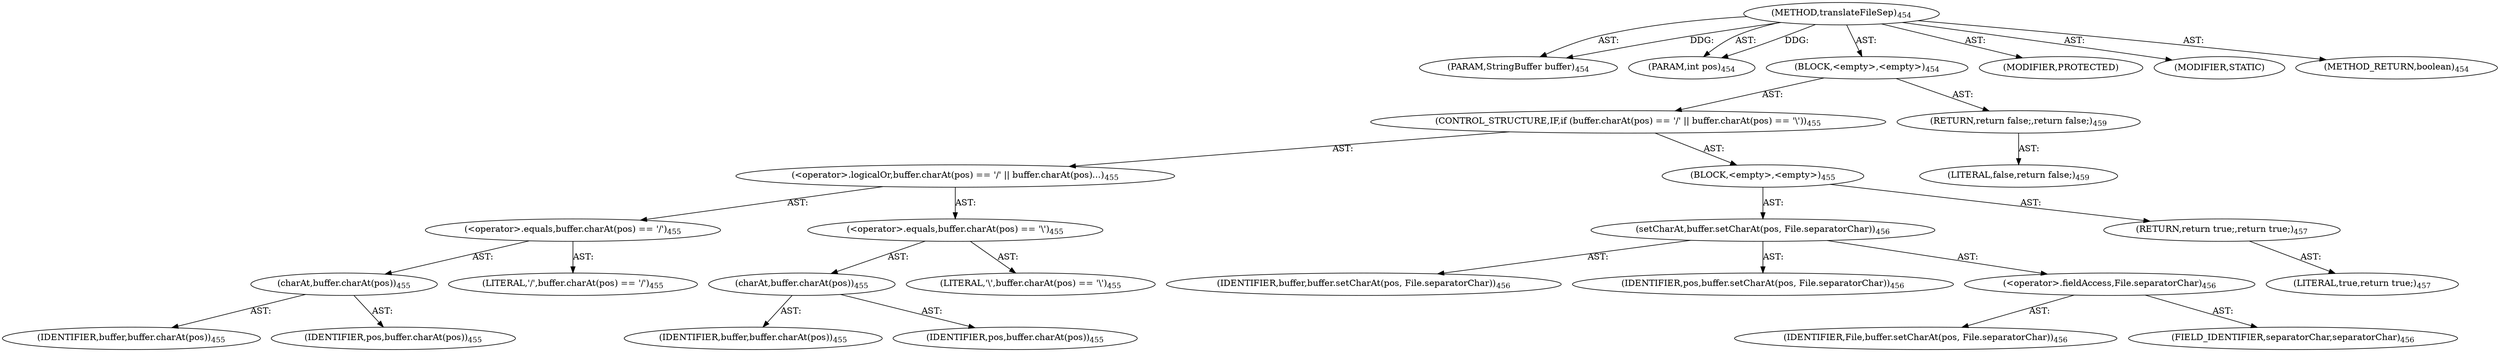 digraph "translateFileSep" {  
"111669149718" [label = <(METHOD,translateFileSep)<SUB>454</SUB>> ]
"115964117038" [label = <(PARAM,StringBuffer buffer)<SUB>454</SUB>> ]
"115964117039" [label = <(PARAM,int pos)<SUB>454</SUB>> ]
"25769803847" [label = <(BLOCK,&lt;empty&gt;,&lt;empty&gt;)<SUB>454</SUB>> ]
"47244640302" [label = <(CONTROL_STRUCTURE,IF,if (buffer.charAt(pos) == '/' || buffer.charAt(pos) == '\\'))<SUB>455</SUB>> ]
"30064771377" [label = <(&lt;operator&gt;.logicalOr,buffer.charAt(pos) == '/' || buffer.charAt(pos)...)<SUB>455</SUB>> ]
"30064771378" [label = <(&lt;operator&gt;.equals,buffer.charAt(pos) == '/')<SUB>455</SUB>> ]
"30064771379" [label = <(charAt,buffer.charAt(pos))<SUB>455</SUB>> ]
"68719477047" [label = <(IDENTIFIER,buffer,buffer.charAt(pos))<SUB>455</SUB>> ]
"68719477048" [label = <(IDENTIFIER,pos,buffer.charAt(pos))<SUB>455</SUB>> ]
"90194313253" [label = <(LITERAL,'/',buffer.charAt(pos) == '/')<SUB>455</SUB>> ]
"30064771380" [label = <(&lt;operator&gt;.equals,buffer.charAt(pos) == '\\')<SUB>455</SUB>> ]
"30064771381" [label = <(charAt,buffer.charAt(pos))<SUB>455</SUB>> ]
"68719477049" [label = <(IDENTIFIER,buffer,buffer.charAt(pos))<SUB>455</SUB>> ]
"68719477050" [label = <(IDENTIFIER,pos,buffer.charAt(pos))<SUB>455</SUB>> ]
"90194313254" [label = <(LITERAL,'\\',buffer.charAt(pos) == '\\')<SUB>455</SUB>> ]
"25769803848" [label = <(BLOCK,&lt;empty&gt;,&lt;empty&gt;)<SUB>455</SUB>> ]
"30064771382" [label = <(setCharAt,buffer.setCharAt(pos, File.separatorChar))<SUB>456</SUB>> ]
"68719477051" [label = <(IDENTIFIER,buffer,buffer.setCharAt(pos, File.separatorChar))<SUB>456</SUB>> ]
"68719477052" [label = <(IDENTIFIER,pos,buffer.setCharAt(pos, File.separatorChar))<SUB>456</SUB>> ]
"30064771383" [label = <(&lt;operator&gt;.fieldAccess,File.separatorChar)<SUB>456</SUB>> ]
"68719477053" [label = <(IDENTIFIER,File,buffer.setCharAt(pos, File.separatorChar))<SUB>456</SUB>> ]
"55834574876" [label = <(FIELD_IDENTIFIER,separatorChar,separatorChar)<SUB>456</SUB>> ]
"146028888075" [label = <(RETURN,return true;,return true;)<SUB>457</SUB>> ]
"90194313255" [label = <(LITERAL,true,return true;)<SUB>457</SUB>> ]
"146028888076" [label = <(RETURN,return false;,return false;)<SUB>459</SUB>> ]
"90194313256" [label = <(LITERAL,false,return false;)<SUB>459</SUB>> ]
"133143986225" [label = <(MODIFIER,PROTECTED)> ]
"133143986226" [label = <(MODIFIER,STATIC)> ]
"128849018902" [label = <(METHOD_RETURN,boolean)<SUB>454</SUB>> ]
  "111669149718" -> "115964117038"  [ label = "AST: "] 
  "111669149718" -> "115964117039"  [ label = "AST: "] 
  "111669149718" -> "25769803847"  [ label = "AST: "] 
  "111669149718" -> "133143986225"  [ label = "AST: "] 
  "111669149718" -> "133143986226"  [ label = "AST: "] 
  "111669149718" -> "128849018902"  [ label = "AST: "] 
  "25769803847" -> "47244640302"  [ label = "AST: "] 
  "25769803847" -> "146028888076"  [ label = "AST: "] 
  "47244640302" -> "30064771377"  [ label = "AST: "] 
  "47244640302" -> "25769803848"  [ label = "AST: "] 
  "30064771377" -> "30064771378"  [ label = "AST: "] 
  "30064771377" -> "30064771380"  [ label = "AST: "] 
  "30064771378" -> "30064771379"  [ label = "AST: "] 
  "30064771378" -> "90194313253"  [ label = "AST: "] 
  "30064771379" -> "68719477047"  [ label = "AST: "] 
  "30064771379" -> "68719477048"  [ label = "AST: "] 
  "30064771380" -> "30064771381"  [ label = "AST: "] 
  "30064771380" -> "90194313254"  [ label = "AST: "] 
  "30064771381" -> "68719477049"  [ label = "AST: "] 
  "30064771381" -> "68719477050"  [ label = "AST: "] 
  "25769803848" -> "30064771382"  [ label = "AST: "] 
  "25769803848" -> "146028888075"  [ label = "AST: "] 
  "30064771382" -> "68719477051"  [ label = "AST: "] 
  "30064771382" -> "68719477052"  [ label = "AST: "] 
  "30064771382" -> "30064771383"  [ label = "AST: "] 
  "30064771383" -> "68719477053"  [ label = "AST: "] 
  "30064771383" -> "55834574876"  [ label = "AST: "] 
  "146028888075" -> "90194313255"  [ label = "AST: "] 
  "146028888076" -> "90194313256"  [ label = "AST: "] 
  "111669149718" -> "115964117038"  [ label = "DDG: "] 
  "111669149718" -> "115964117039"  [ label = "DDG: "] 
}
